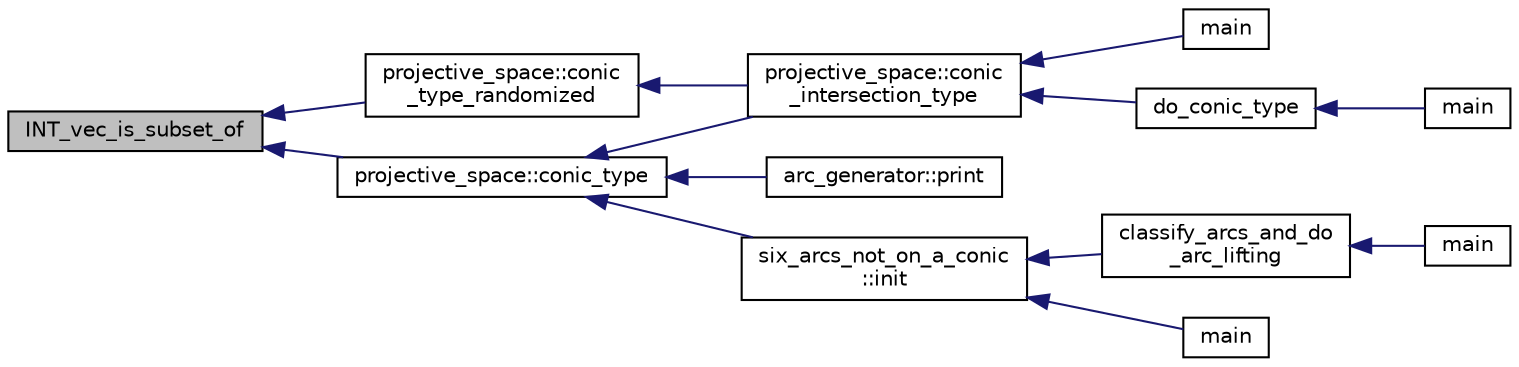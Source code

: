 digraph "INT_vec_is_subset_of"
{
  edge [fontname="Helvetica",fontsize="10",labelfontname="Helvetica",labelfontsize="10"];
  node [fontname="Helvetica",fontsize="10",shape=record];
  rankdir="LR";
  Node5669 [label="INT_vec_is_subset_of",height=0.2,width=0.4,color="black", fillcolor="grey75", style="filled", fontcolor="black"];
  Node5669 -> Node5670 [dir="back",color="midnightblue",fontsize="10",style="solid",fontname="Helvetica"];
  Node5670 [label="projective_space::conic\l_type_randomized",height=0.2,width=0.4,color="black", fillcolor="white", style="filled",URL="$d2/d17/classprojective__space.html#af486b51daa10b4de0c8b50fb5c1c2ee7"];
  Node5670 -> Node5671 [dir="back",color="midnightblue",fontsize="10",style="solid",fontname="Helvetica"];
  Node5671 [label="projective_space::conic\l_intersection_type",height=0.2,width=0.4,color="black", fillcolor="white", style="filled",URL="$d2/d17/classprojective__space.html#a8f3472a2e9af4ac7874a5195ec6e0d58"];
  Node5671 -> Node5672 [dir="back",color="midnightblue",fontsize="10",style="solid",fontname="Helvetica"];
  Node5672 [label="main",height=0.2,width=0.4,color="black", fillcolor="white", style="filled",URL="$d7/d29/process___p_g_8_c.html#a3c04138a5bfe5d72780bb7e82a18e627"];
  Node5671 -> Node5673 [dir="back",color="midnightblue",fontsize="10",style="solid",fontname="Helvetica"];
  Node5673 [label="do_conic_type",height=0.2,width=0.4,color="black", fillcolor="white", style="filled",URL="$d4/d67/geometry_8h.html#a24883e05d0dde961023596ca7682a2ef"];
  Node5673 -> Node5674 [dir="back",color="midnightblue",fontsize="10",style="solid",fontname="Helvetica"];
  Node5674 [label="main",height=0.2,width=0.4,color="black", fillcolor="white", style="filled",URL="$d0/d2f/process_8_c.html#a3c04138a5bfe5d72780bb7e82a18e627"];
  Node5669 -> Node5675 [dir="back",color="midnightblue",fontsize="10",style="solid",fontname="Helvetica"];
  Node5675 [label="projective_space::conic_type",height=0.2,width=0.4,color="black", fillcolor="white", style="filled",URL="$d2/d17/classprojective__space.html#af5a8dcbc4bbe1638c3037b949b3b3306"];
  Node5675 -> Node5671 [dir="back",color="midnightblue",fontsize="10",style="solid",fontname="Helvetica"];
  Node5675 -> Node5676 [dir="back",color="midnightblue",fontsize="10",style="solid",fontname="Helvetica"];
  Node5676 [label="arc_generator::print",height=0.2,width=0.4,color="black", fillcolor="white", style="filled",URL="$d4/d21/classarc__generator.html#a4ae2e25ba85a60fb2a90a7b4f52675f7"];
  Node5675 -> Node5677 [dir="back",color="midnightblue",fontsize="10",style="solid",fontname="Helvetica"];
  Node5677 [label="six_arcs_not_on_a_conic\l::init",height=0.2,width=0.4,color="black", fillcolor="white", style="filled",URL="$d8/de6/classsix__arcs__not__on__a__conic.html#a7a4d5cf8a098488729934cfa8a70944a"];
  Node5677 -> Node5678 [dir="back",color="midnightblue",fontsize="10",style="solid",fontname="Helvetica"];
  Node5678 [label="classify_arcs_and_do\l_arc_lifting",height=0.2,width=0.4,color="black", fillcolor="white", style="filled",URL="$d6/dc3/arc__lifting__main_8_c.html#afdd7be16f16b8c71e9a72fe5f6a0b59c"];
  Node5678 -> Node5679 [dir="back",color="midnightblue",fontsize="10",style="solid",fontname="Helvetica"];
  Node5679 [label="main",height=0.2,width=0.4,color="black", fillcolor="white", style="filled",URL="$d6/dc3/arc__lifting__main_8_c.html#a217dbf8b442f20279ea00b898af96f52"];
  Node5677 -> Node5680 [dir="back",color="midnightblue",fontsize="10",style="solid",fontname="Helvetica"];
  Node5680 [label="main",height=0.2,width=0.4,color="black", fillcolor="white", style="filled",URL="$d2/dfa/create__surface__main_8_c.html#a217dbf8b442f20279ea00b898af96f52"];
}
